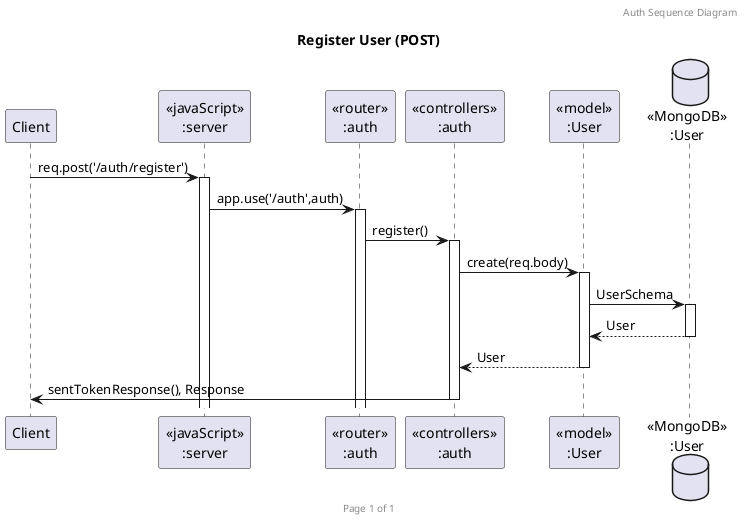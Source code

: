     @startuml Register User (POST)

    header Auth Sequence Diagram
    footer Page %page% of %lastpage%
    title "Register User (POST)"

    participant "Client" as client
    participant "<<javaScript>>\n:server" as server
    participant "<<router>>\n:auth" as routerAuths
    participant "<<controllers>>\n:auth" as controllersAuths
    participant "<<model>>\n:User" as modelAuth
    database "<<MongoDB>>\n:User" as AuthsDatabase

    client-> server ++:req.post('/auth/register')
    server->routerAuths ++:app.use('/auth',auth)
    routerAuths -> controllersAuths ++:register()
    controllersAuths->modelAuth ++: create(req.body) 
    modelAuth ->AuthsDatabase ++: UserSchema
    AuthsDatabase --> modelAuth --: User
    controllersAuths <-- modelAuth --:User
    controllersAuths->client --: sentTokenResponse(), Response

    @enduml
